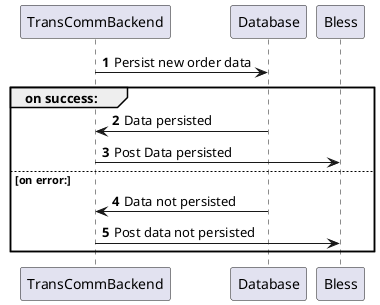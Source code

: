 @startuml on database persist
autonumber
TransCommBackend -> Database: Persist new order data
group on success:
    Database -> TransCommBackend: Data persisted
    TransCommBackend -> Bless: Post Data persisted
else on error:
    Database -> TransCommBackend: Data not persisted
    TransCommBackend -> Bless: Post data not persisted
end
@enduml
